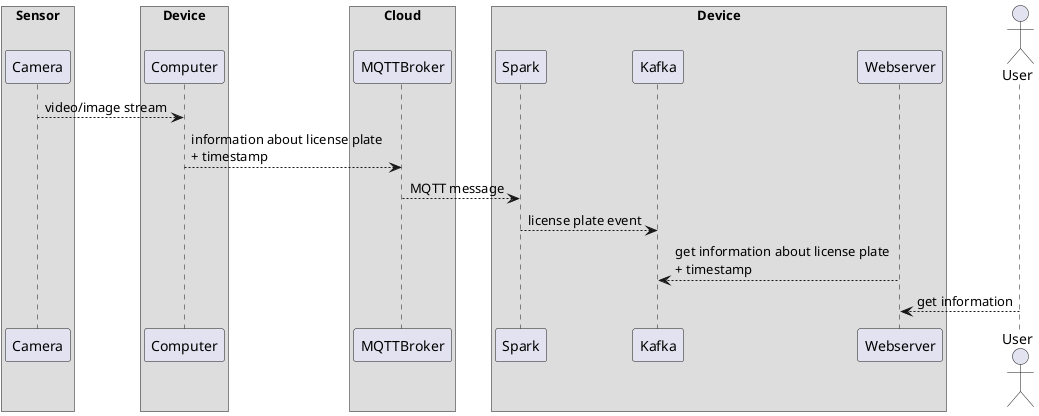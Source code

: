 @startuml

box Sensor
participant Camera
end box
box Device
participant Computer
end box
box Cloud
participant MQTTBroker
end box
box Device
participant Spark
participant Kafka
participant Webserver
end box

Camera --> Computer : video/image stream
Computer --> MQTTBroker : information about license plate \n+ timestamp
MQTTBroker --> Spark : MQTT message
Spark --> Kafka : license plate event
Kafka <-- Webserver : get information about license plate \n+ timestamp
actor User
Webserver <-- User : get information
@enduml

' encrypt/encode licence plate to a unique ID for security